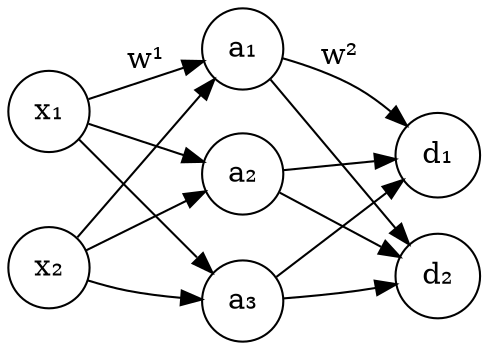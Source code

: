 digraph abc {
    node [shape=circle, size=0.2];
    rankdir=LR;

    x₁ -> a₁[label = w¹];
    x₁ -> {a₂ a₃};
    x₂ -> {a₁ a₂ a₃};

    a₁ -> d₁[label = w²];
    a₁ -> d₂;
    a₂ -> {d₁ d₂};
    a₃ -> {d₁ d₂};

    subgraph {rank=source; x₁; x₂};
    subgraph {rank=same; a₁; a₂; a₃};
    subgraph {rank=sink; d₁; d₂};
}
